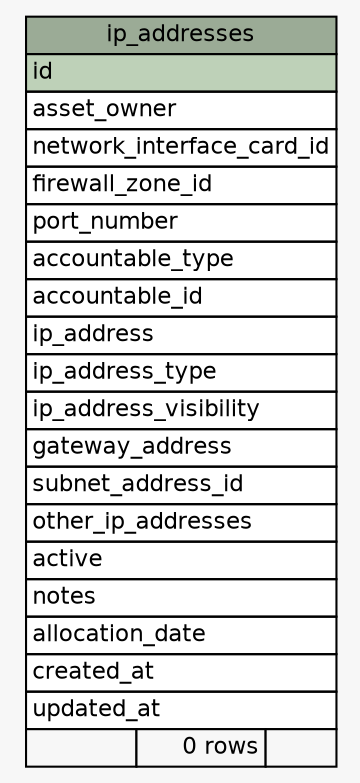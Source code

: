 // dot 2.40.1 on Linux 5.0.0-23-generic
// SchemaSpy rev 590
digraph "ip_addresses" {
  graph [
    rankdir="RL"
    bgcolor="#f7f7f7"
    nodesep="0.18"
    ranksep="0.46"
    fontname="Helvetica"
    fontsize="11"
  ];
  node [
    fontname="Helvetica"
    fontsize="11"
    shape="plaintext"
  ];
  edge [
    arrowsize="0.8"
  ];
  "ip_addresses" [
    label=<
    <TABLE BORDER="0" CELLBORDER="1" CELLSPACING="0" BGCOLOR="#ffffff">
      <TR><TD COLSPAN="3" BGCOLOR="#9bab96" ALIGN="CENTER">ip_addresses</TD></TR>
      <TR><TD PORT="id" COLSPAN="3" BGCOLOR="#bed1b8" ALIGN="LEFT">id</TD></TR>
      <TR><TD PORT="asset_owner" COLSPAN="3" ALIGN="LEFT">asset_owner</TD></TR>
      <TR><TD PORT="network_interface_card_id" COLSPAN="3" ALIGN="LEFT">network_interface_card_id</TD></TR>
      <TR><TD PORT="firewall_zone_id" COLSPAN="3" ALIGN="LEFT">firewall_zone_id</TD></TR>
      <TR><TD PORT="port_number" COLSPAN="3" ALIGN="LEFT">port_number</TD></TR>
      <TR><TD PORT="accountable_type" COLSPAN="3" ALIGN="LEFT">accountable_type</TD></TR>
      <TR><TD PORT="accountable_id" COLSPAN="3" ALIGN="LEFT">accountable_id</TD></TR>
      <TR><TD PORT="ip_address" COLSPAN="3" ALIGN="LEFT">ip_address</TD></TR>
      <TR><TD PORT="ip_address_type" COLSPAN="3" ALIGN="LEFT">ip_address_type</TD></TR>
      <TR><TD PORT="ip_address_visibility" COLSPAN="3" ALIGN="LEFT">ip_address_visibility</TD></TR>
      <TR><TD PORT="gateway_address" COLSPAN="3" ALIGN="LEFT">gateway_address</TD></TR>
      <TR><TD PORT="subnet_address_id" COLSPAN="3" ALIGN="LEFT">subnet_address_id</TD></TR>
      <TR><TD PORT="other_ip_addresses" COLSPAN="3" ALIGN="LEFT">other_ip_addresses</TD></TR>
      <TR><TD PORT="active" COLSPAN="3" ALIGN="LEFT">active</TD></TR>
      <TR><TD PORT="notes" COLSPAN="3" ALIGN="LEFT">notes</TD></TR>
      <TR><TD PORT="allocation_date" COLSPAN="3" ALIGN="LEFT">allocation_date</TD></TR>
      <TR><TD PORT="created_at" COLSPAN="3" ALIGN="LEFT">created_at</TD></TR>
      <TR><TD PORT="updated_at" COLSPAN="3" ALIGN="LEFT">updated_at</TD></TR>
      <TR><TD ALIGN="LEFT" BGCOLOR="#f7f7f7">  </TD><TD ALIGN="RIGHT" BGCOLOR="#f7f7f7">0 rows</TD><TD ALIGN="RIGHT" BGCOLOR="#f7f7f7">  </TD></TR>
    </TABLE>>
    URL="tables/ip_addresses.html"
    tooltip="ip_addresses"
  ];
}
